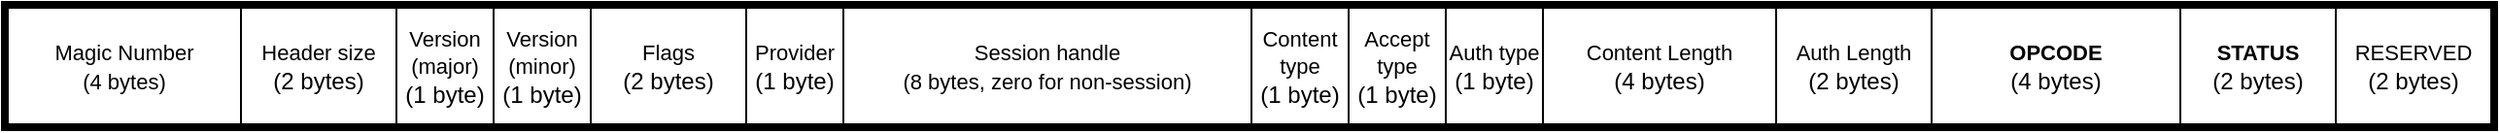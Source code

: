 <mxfile version="11.1.4" type="device"><diagram id="qfHNctd_WOPHGAZ_HX6h" name="Page-1"><mxGraphModel dx="946" dy="630" grid="1" gridSize="10" guides="1" tooltips="1" connect="1" arrows="1" fold="1" page="1" pageScale="1" pageWidth="827" pageHeight="1169" math="0" shadow="0"><root><mxCell id="0"/><mxCell id="1" parent="0"/><mxCell id="aZdAZyVbcuME3lkPNKZm-2" value="" style="rounded=0;whiteSpace=wrap;html=1;strokeWidth=3;shadow=0;rotation=0;" parent="1" vertex="1"><mxGeometry x="10" y="82" width="1282" height="64" as="geometry"/></mxCell><mxCell id="aZdAZyVbcuME3lkPNKZm-3" value="&lt;font style=&quot;font-size: 11px&quot;&gt;Magic Number&lt;br&gt;(4 bytes)&lt;/font&gt;" style="rounded=0;whiteSpace=wrap;html=1;" parent="1" vertex="1"><mxGeometry x="12" y="84" width="120" height="60" as="geometry"/></mxCell><mxCell id="aZdAZyVbcuME3lkPNKZm-6" value="&lt;span style=&quot;font-size: 11px&quot;&gt;Version (major)&lt;br&gt;&lt;/span&gt;(1 byte)" style="rounded=0;whiteSpace=wrap;html=1;" parent="1" vertex="1"><mxGeometry x="212" y="84" width="50" height="60" as="geometry"/></mxCell><mxCell id="aZdAZyVbcuME3lkPNKZm-7" value="&lt;span style=&quot;font-size: 11px&quot;&gt;Version (minor)&lt;br&gt;&lt;/span&gt;(1 byte)" style="rounded=0;whiteSpace=wrap;html=1;" parent="1" vertex="1"><mxGeometry x="262" y="84" width="50" height="60" as="geometry"/></mxCell><mxCell id="aZdAZyVbcuME3lkPNKZm-8" value="&lt;span style=&quot;font-size: 11px&quot;&gt;Header size&lt;br&gt;&lt;/span&gt;(2 bytes)" style="rounded=0;whiteSpace=wrap;html=1;" parent="1" vertex="1"><mxGeometry x="132" y="84" width="80" height="60" as="geometry"/></mxCell><mxCell id="aZdAZyVbcuME3lkPNKZm-9" value="&lt;span style=&quot;font-size: 11px&quot;&gt;Provider&lt;br&gt;&lt;/span&gt;(1 byte)" style="rounded=0;whiteSpace=wrap;html=1;" parent="1" vertex="1"><mxGeometry x="392" y="84" width="50" height="60" as="geometry"/></mxCell><mxCell id="aZdAZyVbcuME3lkPNKZm-10" value="&lt;font style=&quot;font-size: 11px&quot;&gt;Session handle&lt;br&gt;(8 bytes, zero for non-session)&lt;br&gt;&lt;/font&gt;" style="rounded=0;whiteSpace=wrap;html=1;" parent="1" vertex="1"><mxGeometry x="442" y="84" width="210" height="60" as="geometry"/></mxCell><mxCell id="aZdAZyVbcuME3lkPNKZm-11" value="&lt;span style=&quot;font-size: 11px&quot;&gt;Content type&lt;br&gt;&lt;/span&gt;(1 byte)" style="rounded=0;whiteSpace=wrap;html=1;" parent="1" vertex="1"><mxGeometry x="652" y="84" width="50" height="60" as="geometry"/></mxCell><mxCell id="aZdAZyVbcuME3lkPNKZm-12" value="&lt;span style=&quot;font-size: 11px&quot;&gt;Content Length&lt;br&gt;&lt;/span&gt;(4 bytes)" style="rounded=0;whiteSpace=wrap;html=1;" parent="1" vertex="1"><mxGeometry x="802" y="84" width="120" height="60" as="geometry"/></mxCell><mxCell id="aZdAZyVbcuME3lkPNKZm-13" value="&lt;span style=&quot;font-size: 11px&quot;&gt;Accept type&lt;br&gt;&lt;/span&gt;(1 byte)" style="rounded=0;whiteSpace=wrap;html=1;" parent="1" vertex="1"><mxGeometry x="702" y="84" width="50" height="60" as="geometry"/></mxCell><mxCell id="aZdAZyVbcuME3lkPNKZm-14" value="&lt;span style=&quot;font-size: 11px&quot;&gt;Auth type&lt;br&gt;&lt;/span&gt;(1 byte)" style="rounded=0;whiteSpace=wrap;html=1;" parent="1" vertex="1"><mxGeometry x="752" y="84" width="50" height="60" as="geometry"/></mxCell><mxCell id="aZdAZyVbcuME3lkPNKZm-15" value="&lt;span style=&quot;font-size: 11px&quot;&gt;Auth Length&lt;br&gt;&lt;/span&gt;(2 bytes)" style="rounded=0;whiteSpace=wrap;html=1;" parent="1" vertex="1"><mxGeometry x="922" y="84" width="80" height="60" as="geometry"/></mxCell><mxCell id="aZdAZyVbcuME3lkPNKZm-20" value="&lt;span style=&quot;font-size: 11px&quot;&gt;&lt;b&gt;OPCODE&lt;/b&gt;&lt;br&gt;&lt;/span&gt;(4 bytes)" style="rounded=0;whiteSpace=wrap;html=1;" parent="1" vertex="1"><mxGeometry x="1002" y="84" width="128" height="60" as="geometry"/></mxCell><mxCell id="U9Stdx_Nvy8hrYjNzX7L-1" value="&lt;span style=&quot;font-size: 11px&quot;&gt;&lt;b&gt;STATUS&lt;/b&gt;&lt;br&gt;&lt;/span&gt;(2 bytes)" style="rounded=0;whiteSpace=wrap;html=1;" vertex="1" parent="1"><mxGeometry x="1130" y="84" width="80" height="60" as="geometry"/></mxCell><mxCell id="U9Stdx_Nvy8hrYjNzX7L-4" value="&lt;span style=&quot;font-size: 11px&quot;&gt;RESERVED&lt;br&gt;&lt;/span&gt;(2 bytes)" style="rounded=0;whiteSpace=wrap;html=1;" vertex="1" parent="1"><mxGeometry x="1210" y="84" width="80" height="60" as="geometry"/></mxCell><mxCell id="U9Stdx_Nvy8hrYjNzX7L-5" value="&lt;span style=&quot;font-size: 11px&quot;&gt;Flags&lt;br&gt;&lt;/span&gt;(2 bytes)" style="rounded=0;whiteSpace=wrap;html=1;" vertex="1" parent="1"><mxGeometry x="312" y="84" width="80" height="60" as="geometry"/></mxCell></root></mxGraphModel></diagram></mxfile>